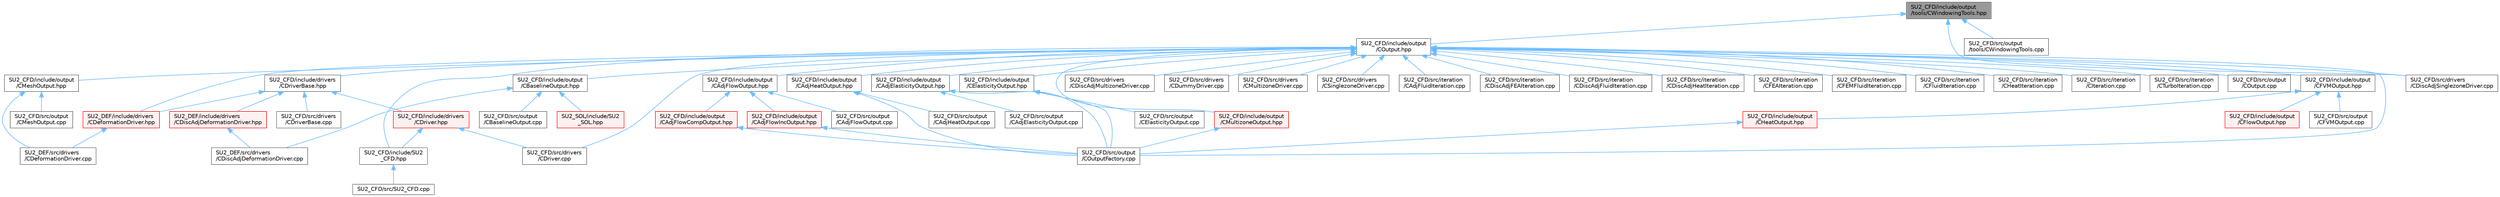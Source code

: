 digraph "SU2_CFD/include/output/tools/CWindowingTools.hpp"
{
 // LATEX_PDF_SIZE
  bgcolor="transparent";
  edge [fontname=Helvetica,fontsize=10,labelfontname=Helvetica,labelfontsize=10];
  node [fontname=Helvetica,fontsize=10,shape=box,height=0.2,width=0.4];
  Node1 [id="Node000001",label="SU2_CFD/include/output\l/tools/CWindowingTools.hpp",height=0.2,width=0.4,color="gray40", fillcolor="grey60", style="filled", fontcolor="black",tooltip=" "];
  Node1 -> Node2 [id="edge1_Node000001_Node000002",dir="back",color="steelblue1",style="solid",tooltip=" "];
  Node2 [id="Node000002",label="SU2_CFD/include/output\l/COutput.hpp",height=0.2,width=0.4,color="grey40", fillcolor="white", style="filled",URL="$COutput_8hpp.html",tooltip="Headers of the output class."];
  Node2 -> Node3 [id="edge2_Node000002_Node000003",dir="back",color="steelblue1",style="solid",tooltip=" "];
  Node3 [id="Node000003",label="SU2_CFD/include/SU2\l_CFD.hpp",height=0.2,width=0.4,color="grey40", fillcolor="white", style="filled",URL="$SU2__CFD_8hpp.html",tooltip="Headers of the main subroutines of the code SU2_CFD. The subroutines and functions are in the SU2_CFD..."];
  Node3 -> Node4 [id="edge3_Node000003_Node000004",dir="back",color="steelblue1",style="solid",tooltip=" "];
  Node4 [id="Node000004",label="SU2_CFD/src/SU2_CFD.cpp",height=0.2,width=0.4,color="grey40", fillcolor="white", style="filled",URL="$SU2__CFD_8cpp.html",tooltip="Main file of the SU2 Computational Fluid Dynamics code."];
  Node2 -> Node5 [id="edge4_Node000002_Node000005",dir="back",color="steelblue1",style="solid",tooltip=" "];
  Node5 [id="Node000005",label="SU2_CFD/include/drivers\l/CDriverBase.hpp",height=0.2,width=0.4,color="grey40", fillcolor="white", style="filled",URL="$CDriverBase_8hpp.html",tooltip="Base class for all drivers."];
  Node5 -> Node6 [id="edge5_Node000005_Node000006",dir="back",color="steelblue1",style="solid",tooltip=" "];
  Node6 [id="Node000006",label="SU2_CFD/include/drivers\l/CDriver.hpp",height=0.2,width=0.4,color="red", fillcolor="#FFF0F0", style="filled",URL="$CDriver_8hpp.html",tooltip="Headers of the main subroutines for driving single or multi-zone problems. The subroutines and functi..."];
  Node6 -> Node3 [id="edge6_Node000006_Node000003",dir="back",color="steelblue1",style="solid",tooltip=" "];
  Node6 -> Node18 [id="edge7_Node000006_Node000018",dir="back",color="steelblue1",style="solid",tooltip=" "];
  Node18 [id="Node000018",label="SU2_CFD/src/drivers\l/CDriver.cpp",height=0.2,width=0.4,color="grey40", fillcolor="white", style="filled",URL="$CDriver_8cpp.html",tooltip="The main subroutines for driving single or multi-zone problems."];
  Node5 -> Node19 [id="edge8_Node000005_Node000019",dir="back",color="steelblue1",style="solid",tooltip=" "];
  Node19 [id="Node000019",label="SU2_CFD/src/drivers\l/CDriverBase.cpp",height=0.2,width=0.4,color="grey40", fillcolor="white", style="filled",URL="$CDriverBase_8cpp.html",tooltip=" "];
  Node5 -> Node20 [id="edge9_Node000005_Node000020",dir="back",color="steelblue1",style="solid",tooltip=" "];
  Node20 [id="Node000020",label="SU2_DEF/include/drivers\l/CDeformationDriver.hpp",height=0.2,width=0.4,color="red", fillcolor="#FFF0F0", style="filled",URL="$CDeformationDriver_8hpp.html",tooltip="Headers of the main subroutines for driving the mesh deformation."];
  Node20 -> Node22 [id="edge10_Node000020_Node000022",dir="back",color="steelblue1",style="solid",tooltip=" "];
  Node22 [id="Node000022",label="SU2_DEF/src/drivers\l/CDeformationDriver.cpp",height=0.2,width=0.4,color="grey40", fillcolor="white", style="filled",URL="$CDeformationDriver_8cpp.html",tooltip="Main subroutines for driving the mesh deformation."];
  Node5 -> Node23 [id="edge11_Node000005_Node000023",dir="back",color="steelblue1",style="solid",tooltip=" "];
  Node23 [id="Node000023",label="SU2_DEF/include/drivers\l/CDiscAdjDeformationDriver.hpp",height=0.2,width=0.4,color="red", fillcolor="#FFF0F0", style="filled",URL="$CDiscAdjDeformationDriver_8hpp.html",tooltip="Headers of the main subroutines for driving the projection of sensitivities."];
  Node23 -> Node24 [id="edge12_Node000023_Node000024",dir="back",color="steelblue1",style="solid",tooltip=" "];
  Node24 [id="Node000024",label="SU2_DEF/src/drivers\l/CDiscAdjDeformationDriver.cpp",height=0.2,width=0.4,color="grey40", fillcolor="white", style="filled",URL="$CDiscAdjDeformationDriver_8cpp.html",tooltip="Main subroutines for driving the projection of sensitivities."];
  Node2 -> Node26 [id="edge13_Node000002_Node000026",dir="back",color="steelblue1",style="solid",tooltip=" "];
  Node26 [id="Node000026",label="SU2_CFD/include/output\l/CAdjElasticityOutput.hpp",height=0.2,width=0.4,color="grey40", fillcolor="white", style="filled",URL="$CAdjElasticityOutput_8hpp.html",tooltip="Headers of the adjoint elasticity output class."];
  Node26 -> Node27 [id="edge14_Node000026_Node000027",dir="back",color="steelblue1",style="solid",tooltip=" "];
  Node27 [id="Node000027",label="SU2_CFD/src/output\l/CAdjElasticityOutput.cpp",height=0.2,width=0.4,color="grey40", fillcolor="white", style="filled",URL="$CAdjElasticityOutput_8cpp.html",tooltip="Main subroutines for elasticity discrete adjoint output."];
  Node26 -> Node28 [id="edge15_Node000026_Node000028",dir="back",color="steelblue1",style="solid",tooltip=" "];
  Node28 [id="Node000028",label="SU2_CFD/src/output\l/COutputFactory.cpp",height=0.2,width=0.4,color="grey40", fillcolor="white", style="filled",URL="$COutputFactory_8cpp.html",tooltip="Main subroutines for output solver information."];
  Node2 -> Node29 [id="edge16_Node000002_Node000029",dir="back",color="steelblue1",style="solid",tooltip=" "];
  Node29 [id="Node000029",label="SU2_CFD/include/output\l/CAdjFlowOutput.hpp",height=0.2,width=0.4,color="grey40", fillcolor="white", style="filled",URL="$CAdjFlowOutput_8hpp.html",tooltip="Headers of the adjoint flow output."];
  Node29 -> Node30 [id="edge17_Node000029_Node000030",dir="back",color="steelblue1",style="solid",tooltip=" "];
  Node30 [id="Node000030",label="SU2_CFD/include/output\l/CAdjFlowCompOutput.hpp",height=0.2,width=0.4,color="red", fillcolor="#FFF0F0", style="filled",URL="$CAdjFlowCompOutput_8hpp.html",tooltip="Headers of the adjoint compressible flow output."];
  Node30 -> Node28 [id="edge18_Node000030_Node000028",dir="back",color="steelblue1",style="solid",tooltip=" "];
  Node29 -> Node32 [id="edge19_Node000029_Node000032",dir="back",color="steelblue1",style="solid",tooltip=" "];
  Node32 [id="Node000032",label="SU2_CFD/include/output\l/CAdjFlowIncOutput.hpp",height=0.2,width=0.4,color="red", fillcolor="#FFF0F0", style="filled",URL="$CAdjFlowIncOutput_8hpp.html",tooltip="Headers of the adjoint incompressible flow output."];
  Node32 -> Node28 [id="edge20_Node000032_Node000028",dir="back",color="steelblue1",style="solid",tooltip=" "];
  Node29 -> Node34 [id="edge21_Node000029_Node000034",dir="back",color="steelblue1",style="solid",tooltip=" "];
  Node34 [id="Node000034",label="SU2_CFD/src/output\l/CAdjFlowOutput.cpp",height=0.2,width=0.4,color="grey40", fillcolor="white", style="filled",URL="$CAdjFlowOutput_8cpp.html",tooltip="Main subroutines for flow discrete adjoint output."];
  Node2 -> Node35 [id="edge22_Node000002_Node000035",dir="back",color="steelblue1",style="solid",tooltip=" "];
  Node35 [id="Node000035",label="SU2_CFD/include/output\l/CAdjHeatOutput.hpp",height=0.2,width=0.4,color="grey40", fillcolor="white", style="filled",URL="$CAdjHeatOutput_8hpp.html",tooltip="Headers of the adjoint heat output."];
  Node35 -> Node36 [id="edge23_Node000035_Node000036",dir="back",color="steelblue1",style="solid",tooltip=" "];
  Node36 [id="Node000036",label="SU2_CFD/src/output\l/CAdjHeatOutput.cpp",height=0.2,width=0.4,color="grey40", fillcolor="white", style="filled",URL="$CAdjHeatOutput_8cpp.html",tooltip="Main subroutines for flow discrete adjoint output."];
  Node35 -> Node28 [id="edge24_Node000035_Node000028",dir="back",color="steelblue1",style="solid",tooltip=" "];
  Node2 -> Node37 [id="edge25_Node000002_Node000037",dir="back",color="steelblue1",style="solid",tooltip=" "];
  Node37 [id="Node000037",label="SU2_CFD/include/output\l/CBaselineOutput.hpp",height=0.2,width=0.4,color="grey40", fillcolor="white", style="filled",URL="$CBaselineOutput_8hpp.html",tooltip="Headers of the baseline output."];
  Node37 -> Node38 [id="edge26_Node000037_Node000038",dir="back",color="steelblue1",style="solid",tooltip=" "];
  Node38 [id="Node000038",label="SU2_CFD/src/output\l/CBaselineOutput.cpp",height=0.2,width=0.4,color="grey40", fillcolor="white", style="filled",URL="$CBaselineOutput_8cpp.html",tooltip="Main subroutines for flow discrete adjoint output."];
  Node37 -> Node24 [id="edge27_Node000037_Node000024",dir="back",color="steelblue1",style="solid",tooltip=" "];
  Node37 -> Node39 [id="edge28_Node000037_Node000039",dir="back",color="steelblue1",style="solid",tooltip=" "];
  Node39 [id="Node000039",label="SU2_SOL/include/SU2\l_SOL.hpp",height=0.2,width=0.4,color="red", fillcolor="#FFF0F0", style="filled",URL="$SU2__SOL_8hpp.html",tooltip="Headers of the main subroutines of the code SU2_SOL. The subroutines and functions are in the SU2_SOL..."];
  Node2 -> Node41 [id="edge29_Node000002_Node000041",dir="back",color="steelblue1",style="solid",tooltip=" "];
  Node41 [id="Node000041",label="SU2_CFD/include/output\l/CElasticityOutput.hpp",height=0.2,width=0.4,color="grey40", fillcolor="white", style="filled",URL="$CElasticityOutput_8hpp.html",tooltip="Headers of the elasticity output."];
  Node41 -> Node42 [id="edge30_Node000041_Node000042",dir="back",color="steelblue1",style="solid",tooltip=" "];
  Node42 [id="Node000042",label="SU2_CFD/src/output\l/CElasticityOutput.cpp",height=0.2,width=0.4,color="grey40", fillcolor="white", style="filled",URL="$CElasticityOutput_8cpp.html",tooltip="Main subroutines for FEA output."];
  Node41 -> Node28 [id="edge31_Node000041_Node000028",dir="back",color="steelblue1",style="solid",tooltip=" "];
  Node2 -> Node43 [id="edge32_Node000002_Node000043",dir="back",color="steelblue1",style="solid",tooltip=" "];
  Node43 [id="Node000043",label="SU2_CFD/include/output\l/CFVMOutput.hpp",height=0.2,width=0.4,color="grey40", fillcolor="white", style="filled",URL="$CFVMOutput_8hpp.html",tooltip="Headers of the Finite Volume Method output."];
  Node43 -> Node44 [id="edge33_Node000043_Node000044",dir="back",color="steelblue1",style="solid",tooltip=" "];
  Node44 [id="Node000044",label="SU2_CFD/include/output\l/CFlowOutput.hpp",height=0.2,width=0.4,color="red", fillcolor="#FFF0F0", style="filled",URL="$CFlowOutput_8hpp.html",tooltip="Headers of the flow output."];
  Node43 -> Node54 [id="edge34_Node000043_Node000054",dir="back",color="steelblue1",style="solid",tooltip=" "];
  Node54 [id="Node000054",label="SU2_CFD/include/output\l/CHeatOutput.hpp",height=0.2,width=0.4,color="red", fillcolor="#FFF0F0", style="filled",URL="$CHeatOutput_8hpp.html",tooltip="Headers of the heat output."];
  Node54 -> Node28 [id="edge35_Node000054_Node000028",dir="back",color="steelblue1",style="solid",tooltip=" "];
  Node43 -> Node56 [id="edge36_Node000043_Node000056",dir="back",color="steelblue1",style="solid",tooltip=" "];
  Node56 [id="Node000056",label="SU2_CFD/src/output\l/CFVMOutput.cpp",height=0.2,width=0.4,color="grey40", fillcolor="white", style="filled",URL="$CFVMOutput_8cpp.html",tooltip="Main subroutines for Finite Volume Method output."];
  Node2 -> Node57 [id="edge37_Node000002_Node000057",dir="back",color="steelblue1",style="solid",tooltip=" "];
  Node57 [id="Node000057",label="SU2_CFD/include/output\l/CMeshOutput.hpp",height=0.2,width=0.4,color="grey40", fillcolor="white", style="filled",URL="$CMeshOutput_8hpp.html",tooltip="Headers of the mesh output."];
  Node57 -> Node58 [id="edge38_Node000057_Node000058",dir="back",color="steelblue1",style="solid",tooltip=" "];
  Node58 [id="Node000058",label="SU2_CFD/src/output\l/CMeshOutput.cpp",height=0.2,width=0.4,color="grey40", fillcolor="white", style="filled",URL="$CMeshOutput_8cpp.html",tooltip="Main subroutines for the heat solver output."];
  Node57 -> Node22 [id="edge39_Node000057_Node000022",dir="back",color="steelblue1",style="solid",tooltip=" "];
  Node2 -> Node59 [id="edge40_Node000002_Node000059",dir="back",color="steelblue1",style="solid",tooltip=" "];
  Node59 [id="Node000059",label="SU2_CFD/include/output\l/CMultizoneOutput.hpp",height=0.2,width=0.4,color="red", fillcolor="#FFF0F0", style="filled",URL="$CMultizoneOutput_8hpp.html",tooltip="Headers of the main subroutines for screen and history output in multizone problems."];
  Node59 -> Node28 [id="edge41_Node000059_Node000028",dir="back",color="steelblue1",style="solid",tooltip=" "];
  Node2 -> Node11 [id="edge42_Node000002_Node000011",dir="back",color="steelblue1",style="solid",tooltip=" "];
  Node11 [id="Node000011",label="SU2_CFD/src/drivers\l/CDiscAdjMultizoneDriver.cpp",height=0.2,width=0.4,color="grey40", fillcolor="white", style="filled",URL="$CDiscAdjMultizoneDriver_8cpp.html",tooltip="The main subroutines for driving adjoint multi-zone problems."];
  Node2 -> Node15 [id="edge43_Node000002_Node000015",dir="back",color="steelblue1",style="solid",tooltip=" "];
  Node15 [id="Node000015",label="SU2_CFD/src/drivers\l/CDiscAdjSinglezoneDriver.cpp",height=0.2,width=0.4,color="grey40", fillcolor="white", style="filled",URL="$CDiscAdjSinglezoneDriver_8cpp.html",tooltip=" "];
  Node2 -> Node18 [id="edge44_Node000002_Node000018",dir="back",color="steelblue1",style="solid",tooltip=" "];
  Node2 -> Node8 [id="edge45_Node000002_Node000008",dir="back",color="steelblue1",style="solid",tooltip=" "];
  Node8 [id="Node000008",label="SU2_CFD/src/drivers\l/CDummyDriver.cpp",height=0.2,width=0.4,color="grey40", fillcolor="white", style="filled",URL="$CDummyDriver_8cpp.html",tooltip="Dummy driver class for running the preprocessing without geometry preprocessing."];
  Node2 -> Node12 [id="edge46_Node000002_Node000012",dir="back",color="steelblue1",style="solid",tooltip=" "];
  Node12 [id="Node000012",label="SU2_CFD/src/drivers\l/CMultizoneDriver.cpp",height=0.2,width=0.4,color="grey40", fillcolor="white", style="filled",URL="$CMultizoneDriver_8cpp.html",tooltip=" "];
  Node2 -> Node16 [id="edge47_Node000002_Node000016",dir="back",color="steelblue1",style="solid",tooltip=" "];
  Node16 [id="Node000016",label="SU2_CFD/src/drivers\l/CSinglezoneDriver.cpp",height=0.2,width=0.4,color="grey40", fillcolor="white", style="filled",URL="$CSinglezoneDriver_8cpp.html",tooltip=" "];
  Node2 -> Node61 [id="edge48_Node000002_Node000061",dir="back",color="steelblue1",style="solid",tooltip=" "];
  Node61 [id="Node000061",label="SU2_CFD/src/iteration\l/CAdjFluidIteration.cpp",height=0.2,width=0.4,color="grey40", fillcolor="white", style="filled",URL="$CAdjFluidIteration_8cpp.html",tooltip="Main subroutines used by SU2_CFD."];
  Node2 -> Node62 [id="edge49_Node000002_Node000062",dir="back",color="steelblue1",style="solid",tooltip=" "];
  Node62 [id="Node000062",label="SU2_CFD/src/iteration\l/CDiscAdjFEAIteration.cpp",height=0.2,width=0.4,color="grey40", fillcolor="white", style="filled",URL="$CDiscAdjFEAIteration_8cpp.html",tooltip="Main subroutines used by SU2_CFD."];
  Node2 -> Node63 [id="edge50_Node000002_Node000063",dir="back",color="steelblue1",style="solid",tooltip=" "];
  Node63 [id="Node000063",label="SU2_CFD/src/iteration\l/CDiscAdjFluidIteration.cpp",height=0.2,width=0.4,color="grey40", fillcolor="white", style="filled",URL="$CDiscAdjFluidIteration_8cpp.html",tooltip="Main subroutines used by SU2_CFD."];
  Node2 -> Node64 [id="edge51_Node000002_Node000064",dir="back",color="steelblue1",style="solid",tooltip=" "];
  Node64 [id="Node000064",label="SU2_CFD/src/iteration\l/CDiscAdjHeatIteration.cpp",height=0.2,width=0.4,color="grey40", fillcolor="white", style="filled",URL="$CDiscAdjHeatIteration_8cpp.html",tooltip="Main subroutines used by SU2_CFD."];
  Node2 -> Node65 [id="edge52_Node000002_Node000065",dir="back",color="steelblue1",style="solid",tooltip=" "];
  Node65 [id="Node000065",label="SU2_CFD/src/iteration\l/CFEAIteration.cpp",height=0.2,width=0.4,color="grey40", fillcolor="white", style="filled",URL="$CFEAIteration_8cpp.html",tooltip="Main subroutines used by SU2_CFD."];
  Node2 -> Node66 [id="edge53_Node000002_Node000066",dir="back",color="steelblue1",style="solid",tooltip=" "];
  Node66 [id="Node000066",label="SU2_CFD/src/iteration\l/CFEMFluidIteration.cpp",height=0.2,width=0.4,color="grey40", fillcolor="white", style="filled",URL="$CFEMFluidIteration_8cpp.html",tooltip="Main subroutines used by SU2_CFD."];
  Node2 -> Node67 [id="edge54_Node000002_Node000067",dir="back",color="steelblue1",style="solid",tooltip=" "];
  Node67 [id="Node000067",label="SU2_CFD/src/iteration\l/CFluidIteration.cpp",height=0.2,width=0.4,color="grey40", fillcolor="white", style="filled",URL="$CFluidIteration_8cpp.html",tooltip="Main subroutines used by SU2_CFD."];
  Node2 -> Node68 [id="edge55_Node000002_Node000068",dir="back",color="steelblue1",style="solid",tooltip=" "];
  Node68 [id="Node000068",label="SU2_CFD/src/iteration\l/CHeatIteration.cpp",height=0.2,width=0.4,color="grey40", fillcolor="white", style="filled",URL="$CHeatIteration_8cpp.html",tooltip="Main subroutines used by SU2_CFD."];
  Node2 -> Node69 [id="edge56_Node000002_Node000069",dir="back",color="steelblue1",style="solid",tooltip=" "];
  Node69 [id="Node000069",label="SU2_CFD/src/iteration\l/CIteration.cpp",height=0.2,width=0.4,color="grey40", fillcolor="white", style="filled",URL="$CIteration_8cpp.html",tooltip=" "];
  Node2 -> Node70 [id="edge57_Node000002_Node000070",dir="back",color="steelblue1",style="solid",tooltip=" "];
  Node70 [id="Node000070",label="SU2_CFD/src/iteration\l/CTurboIteration.cpp",height=0.2,width=0.4,color="grey40", fillcolor="white", style="filled",URL="$CTurboIteration_8cpp.html",tooltip="Main subroutines used by SU2_CFD."];
  Node2 -> Node71 [id="edge58_Node000002_Node000071",dir="back",color="steelblue1",style="solid",tooltip=" "];
  Node71 [id="Node000071",label="SU2_CFD/src/output\l/COutput.cpp",height=0.2,width=0.4,color="grey40", fillcolor="white", style="filled",URL="$COutput_8cpp.html",tooltip="Main subroutines for output solver information."];
  Node2 -> Node28 [id="edge59_Node000002_Node000028",dir="back",color="steelblue1",style="solid",tooltip=" "];
  Node2 -> Node20 [id="edge60_Node000002_Node000020",dir="back",color="steelblue1",style="solid",tooltip=" "];
  Node1 -> Node15 [id="edge61_Node000001_Node000015",dir="back",color="steelblue1",style="solid",tooltip=" "];
  Node1 -> Node72 [id="edge62_Node000001_Node000072",dir="back",color="steelblue1",style="solid",tooltip=" "];
  Node72 [id="Node000072",label="SU2_CFD/src/output\l/tools/CWindowingTools.cpp",height=0.2,width=0.4,color="grey40", fillcolor="white", style="filled",URL="$CWindowingTools_8cpp.html",tooltip=" "];
}
